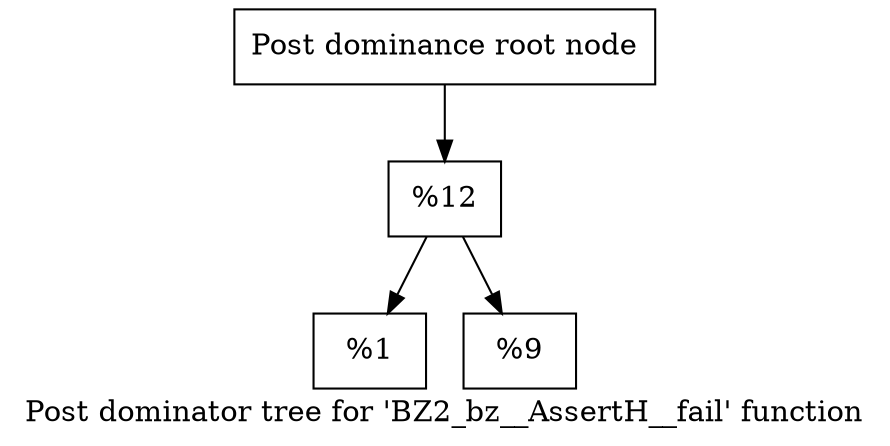 digraph "Post dominator tree for 'BZ2_bz__AssertH__fail' function" {
	label="Post dominator tree for 'BZ2_bz__AssertH__fail' function";

	Node0x134c1a0 [shape=record,label="{Post dominance root node}"];
	Node0x134c1a0 -> Node0x12d5690;
	Node0x12d5690 [shape=record,label="{%12}"];
	Node0x12d5690 -> Node0x1210800;
	Node0x12d5690 -> Node0x10f1fe0;
	Node0x1210800 [shape=record,label="{%1}"];
	Node0x10f1fe0 [shape=record,label="{%9}"];
}

